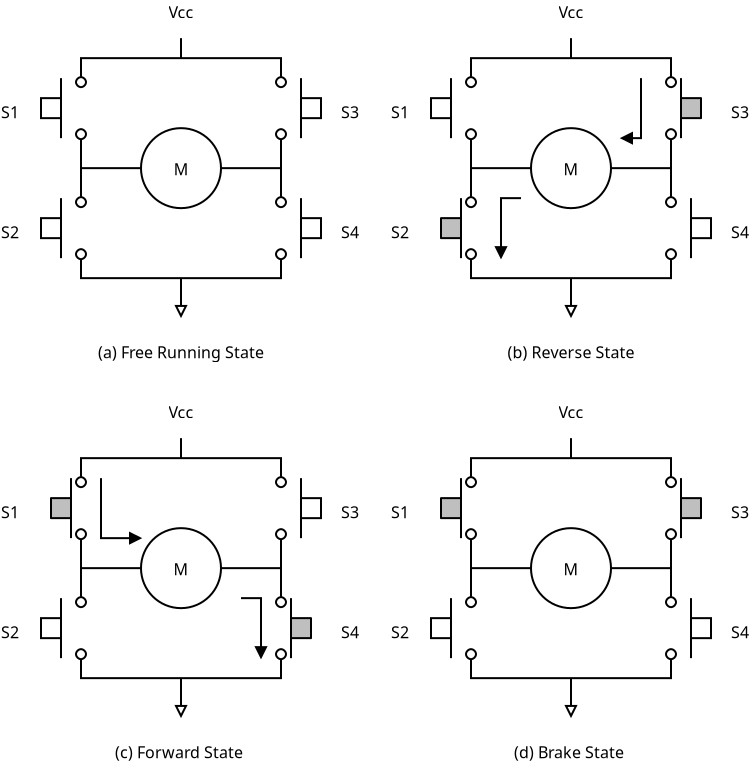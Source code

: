 <?xml version="1.0" encoding="UTF-8"?>
<dia:diagram xmlns:dia="http://www.lysator.liu.se/~alla/dia/">
  <dia:layer name="Background" visible="true">
    <dia:group>
      <dia:object type="Standard - ZigZagLine" version="1" id="O0">
        <dia:attribute name="obj_pos">
          <dia:point val="20,24.5"/>
        </dia:attribute>
        <dia:attribute name="obj_bb">
          <dia:rectangle val="19.5,22.95;30.5,24.55"/>
        </dia:attribute>
        <dia:attribute name="orth_points">
          <dia:point val="20,24.5"/>
          <dia:point val="20,23"/>
          <dia:point val="30,23"/>
          <dia:point val="30,24.5"/>
        </dia:attribute>
        <dia:attribute name="orth_orient">
          <dia:enum val="1"/>
          <dia:enum val="0"/>
          <dia:enum val="1"/>
        </dia:attribute>
        <dia:attribute name="autorouting">
          <dia:boolean val="false"/>
        </dia:attribute>
        <dia:attribute name="start_arrow">
          <dia:enum val="9"/>
        </dia:attribute>
        <dia:attribute name="start_arrow_length">
          <dia:real val="0.5"/>
        </dia:attribute>
        <dia:attribute name="start_arrow_width">
          <dia:real val="0.5"/>
        </dia:attribute>
        <dia:attribute name="end_arrow">
          <dia:enum val="9"/>
        </dia:attribute>
        <dia:attribute name="end_arrow_length">
          <dia:real val="0.5"/>
        </dia:attribute>
        <dia:attribute name="end_arrow_width">
          <dia:real val="0.5"/>
        </dia:attribute>
      </dia:object>
      <dia:object type="Standard - ZigZagLine" version="1" id="O1">
        <dia:attribute name="obj_pos">
          <dia:point val="20,32.5"/>
        </dia:attribute>
        <dia:attribute name="obj_bb">
          <dia:rectangle val="19.5,32.45;30.5,34.05"/>
        </dia:attribute>
        <dia:attribute name="orth_points">
          <dia:point val="20,32.5"/>
          <dia:point val="20,34"/>
          <dia:point val="30,34"/>
          <dia:point val="30,32.5"/>
        </dia:attribute>
        <dia:attribute name="orth_orient">
          <dia:enum val="1"/>
          <dia:enum val="0"/>
          <dia:enum val="1"/>
        </dia:attribute>
        <dia:attribute name="autorouting">
          <dia:boolean val="false"/>
        </dia:attribute>
        <dia:attribute name="start_arrow">
          <dia:enum val="9"/>
        </dia:attribute>
        <dia:attribute name="start_arrow_length">
          <dia:real val="0.5"/>
        </dia:attribute>
        <dia:attribute name="start_arrow_width">
          <dia:real val="0.5"/>
        </dia:attribute>
        <dia:attribute name="end_arrow">
          <dia:enum val="9"/>
        </dia:attribute>
        <dia:attribute name="end_arrow_length">
          <dia:real val="0.5"/>
        </dia:attribute>
        <dia:attribute name="end_arrow_width">
          <dia:real val="0.5"/>
        </dia:attribute>
      </dia:object>
      <dia:object type="Flowchart - Ellipse" version="0" id="O2">
        <dia:attribute name="obj_pos">
          <dia:point val="23,26.5"/>
        </dia:attribute>
        <dia:attribute name="obj_bb">
          <dia:rectangle val="22.95,26.45;27.05,30.55"/>
        </dia:attribute>
        <dia:attribute name="elem_corner">
          <dia:point val="23,26.5"/>
        </dia:attribute>
        <dia:attribute name="elem_width">
          <dia:real val="4"/>
        </dia:attribute>
        <dia:attribute name="elem_height">
          <dia:real val="4"/>
        </dia:attribute>
        <dia:attribute name="show_background">
          <dia:boolean val="true"/>
        </dia:attribute>
        <dia:attribute name="padding">
          <dia:real val="0.354"/>
        </dia:attribute>
        <dia:attribute name="text">
          <dia:composite type="text">
            <dia:attribute name="string">
              <dia:string>#M#</dia:string>
            </dia:attribute>
            <dia:attribute name="font">
              <dia:font family="sans" style="0" name="Helvetica"/>
            </dia:attribute>
            <dia:attribute name="height">
              <dia:real val="1"/>
            </dia:attribute>
            <dia:attribute name="pos">
              <dia:point val="25,28.7"/>
            </dia:attribute>
            <dia:attribute name="color">
              <dia:color val="#000000"/>
            </dia:attribute>
            <dia:attribute name="alignment">
              <dia:enum val="1"/>
            </dia:attribute>
          </dia:composite>
        </dia:attribute>
      </dia:object>
      <dia:object type="Standard - Line" version="0" id="O3">
        <dia:attribute name="obj_pos">
          <dia:point val="30,26.5"/>
        </dia:attribute>
        <dia:attribute name="obj_bb">
          <dia:rectangle val="29.5,26.45;30.5,30.55"/>
        </dia:attribute>
        <dia:attribute name="conn_endpoints">
          <dia:point val="30,26.5"/>
          <dia:point val="30,30.5"/>
        </dia:attribute>
        <dia:attribute name="numcp">
          <dia:int val="1"/>
        </dia:attribute>
        <dia:attribute name="start_arrow">
          <dia:enum val="9"/>
        </dia:attribute>
        <dia:attribute name="start_arrow_length">
          <dia:real val="0.5"/>
        </dia:attribute>
        <dia:attribute name="start_arrow_width">
          <dia:real val="0.5"/>
        </dia:attribute>
        <dia:attribute name="end_arrow">
          <dia:enum val="9"/>
        </dia:attribute>
        <dia:attribute name="end_arrow_length">
          <dia:real val="0.5"/>
        </dia:attribute>
        <dia:attribute name="end_arrow_width">
          <dia:real val="0.5"/>
        </dia:attribute>
      </dia:object>
      <dia:object type="Standard - Line" version="0" id="O4">
        <dia:attribute name="obj_pos">
          <dia:point val="20,26.5"/>
        </dia:attribute>
        <dia:attribute name="obj_bb">
          <dia:rectangle val="19.5,26.45;20.5,30.55"/>
        </dia:attribute>
        <dia:attribute name="conn_endpoints">
          <dia:point val="20,26.5"/>
          <dia:point val="20,30.5"/>
        </dia:attribute>
        <dia:attribute name="numcp">
          <dia:int val="1"/>
        </dia:attribute>
        <dia:attribute name="start_arrow">
          <dia:enum val="9"/>
        </dia:attribute>
        <dia:attribute name="start_arrow_length">
          <dia:real val="0.5"/>
        </dia:attribute>
        <dia:attribute name="start_arrow_width">
          <dia:real val="0.5"/>
        </dia:attribute>
        <dia:attribute name="end_arrow">
          <dia:enum val="9"/>
        </dia:attribute>
        <dia:attribute name="end_arrow_length">
          <dia:real val="0.5"/>
        </dia:attribute>
        <dia:attribute name="end_arrow_width">
          <dia:real val="0.5"/>
        </dia:attribute>
      </dia:object>
      <dia:object type="Standard - Line" version="0" id="O5">
        <dia:attribute name="obj_pos">
          <dia:point val="20,28.5"/>
        </dia:attribute>
        <dia:attribute name="obj_bb">
          <dia:rectangle val="19.95,28.45;23.05,28.55"/>
        </dia:attribute>
        <dia:attribute name="conn_endpoints">
          <dia:point val="20,28.5"/>
          <dia:point val="23,28.5"/>
        </dia:attribute>
        <dia:attribute name="numcp">
          <dia:int val="1"/>
        </dia:attribute>
        <dia:connections>
          <dia:connection handle="1" to="O2" connection="8"/>
        </dia:connections>
      </dia:object>
      <dia:object type="Standard - Line" version="0" id="O6">
        <dia:attribute name="obj_pos">
          <dia:point val="27,28.5"/>
        </dia:attribute>
        <dia:attribute name="obj_bb">
          <dia:rectangle val="26.95,28.45;30.05,28.55"/>
        </dia:attribute>
        <dia:attribute name="conn_endpoints">
          <dia:point val="27,28.5"/>
          <dia:point val="30,28.5"/>
        </dia:attribute>
        <dia:attribute name="numcp">
          <dia:int val="1"/>
        </dia:attribute>
        <dia:connections>
          <dia:connection handle="0" to="O2" connection="0"/>
        </dia:connections>
      </dia:object>
      <dia:group>
        <dia:object type="Standard - Line" version="0" id="O7">
          <dia:attribute name="obj_pos">
            <dia:point val="31,24"/>
          </dia:attribute>
          <dia:attribute name="obj_bb">
            <dia:rectangle val="30.95,23.95;31.05,27.05"/>
          </dia:attribute>
          <dia:attribute name="conn_endpoints">
            <dia:point val="31,24"/>
            <dia:point val="31,27"/>
          </dia:attribute>
          <dia:attribute name="numcp">
            <dia:int val="1"/>
          </dia:attribute>
        </dia:object>
        <dia:object type="Standard - Box" version="0" id="O8">
          <dia:attribute name="obj_pos">
            <dia:point val="31,25"/>
          </dia:attribute>
          <dia:attribute name="obj_bb">
            <dia:rectangle val="30.95,24.95;32.05,26.05"/>
          </dia:attribute>
          <dia:attribute name="elem_corner">
            <dia:point val="31,25"/>
          </dia:attribute>
          <dia:attribute name="elem_width">
            <dia:real val="1"/>
          </dia:attribute>
          <dia:attribute name="elem_height">
            <dia:real val="1"/>
          </dia:attribute>
          <dia:attribute name="show_background">
            <dia:boolean val="true"/>
          </dia:attribute>
        </dia:object>
      </dia:group>
      <dia:group>
        <dia:object type="Standard - Line" version="0" id="O9">
          <dia:attribute name="obj_pos">
            <dia:point val="31,30"/>
          </dia:attribute>
          <dia:attribute name="obj_bb">
            <dia:rectangle val="30.95,29.95;31.05,33.05"/>
          </dia:attribute>
          <dia:attribute name="conn_endpoints">
            <dia:point val="31,30"/>
            <dia:point val="31,33"/>
          </dia:attribute>
          <dia:attribute name="numcp">
            <dia:int val="1"/>
          </dia:attribute>
        </dia:object>
        <dia:object type="Standard - Box" version="0" id="O10">
          <dia:attribute name="obj_pos">
            <dia:point val="31,31"/>
          </dia:attribute>
          <dia:attribute name="obj_bb">
            <dia:rectangle val="30.95,30.95;32.05,32.05"/>
          </dia:attribute>
          <dia:attribute name="elem_corner">
            <dia:point val="31,31"/>
          </dia:attribute>
          <dia:attribute name="elem_width">
            <dia:real val="1"/>
          </dia:attribute>
          <dia:attribute name="elem_height">
            <dia:real val="1"/>
          </dia:attribute>
          <dia:attribute name="show_background">
            <dia:boolean val="true"/>
          </dia:attribute>
        </dia:object>
      </dia:group>
      <dia:group>
        <dia:object type="Standard - Line" version="0" id="O11">
          <dia:attribute name="obj_pos">
            <dia:point val="19,24"/>
          </dia:attribute>
          <dia:attribute name="obj_bb">
            <dia:rectangle val="18.95,23.95;19.05,27.05"/>
          </dia:attribute>
          <dia:attribute name="conn_endpoints">
            <dia:point val="19,24"/>
            <dia:point val="19,27"/>
          </dia:attribute>
          <dia:attribute name="numcp">
            <dia:int val="1"/>
          </dia:attribute>
        </dia:object>
        <dia:object type="Standard - Box" version="0" id="O12">
          <dia:attribute name="obj_pos">
            <dia:point val="18,25"/>
          </dia:attribute>
          <dia:attribute name="obj_bb">
            <dia:rectangle val="17.95,24.95;19.05,26.05"/>
          </dia:attribute>
          <dia:attribute name="elem_corner">
            <dia:point val="18,25"/>
          </dia:attribute>
          <dia:attribute name="elem_width">
            <dia:real val="1"/>
          </dia:attribute>
          <dia:attribute name="elem_height">
            <dia:real val="1"/>
          </dia:attribute>
          <dia:attribute name="show_background">
            <dia:boolean val="true"/>
          </dia:attribute>
        </dia:object>
      </dia:group>
      <dia:group>
        <dia:object type="Standard - Line" version="0" id="O13">
          <dia:attribute name="obj_pos">
            <dia:point val="19,30"/>
          </dia:attribute>
          <dia:attribute name="obj_bb">
            <dia:rectangle val="18.95,29.95;19.05,33.05"/>
          </dia:attribute>
          <dia:attribute name="conn_endpoints">
            <dia:point val="19,30"/>
            <dia:point val="19,33"/>
          </dia:attribute>
          <dia:attribute name="numcp">
            <dia:int val="1"/>
          </dia:attribute>
        </dia:object>
        <dia:object type="Standard - Box" version="0" id="O14">
          <dia:attribute name="obj_pos">
            <dia:point val="18,31"/>
          </dia:attribute>
          <dia:attribute name="obj_bb">
            <dia:rectangle val="17.95,30.95;19.05,32.05"/>
          </dia:attribute>
          <dia:attribute name="elem_corner">
            <dia:point val="18,31"/>
          </dia:attribute>
          <dia:attribute name="elem_width">
            <dia:real val="1"/>
          </dia:attribute>
          <dia:attribute name="elem_height">
            <dia:real val="1"/>
          </dia:attribute>
          <dia:attribute name="show_background">
            <dia:boolean val="true"/>
          </dia:attribute>
        </dia:object>
      </dia:group>
      <dia:object type="Standard - Line" version="0" id="O15">
        <dia:attribute name="obj_pos">
          <dia:point val="25,34"/>
        </dia:attribute>
        <dia:attribute name="obj_bb">
          <dia:rectangle val="24.5,33.95;25.5,36.05"/>
        </dia:attribute>
        <dia:attribute name="conn_endpoints">
          <dia:point val="25,34"/>
          <dia:point val="25,36"/>
        </dia:attribute>
        <dia:attribute name="numcp">
          <dia:int val="1"/>
        </dia:attribute>
        <dia:attribute name="end_arrow">
          <dia:enum val="12"/>
        </dia:attribute>
        <dia:attribute name="end_arrow_length">
          <dia:real val="0.5"/>
        </dia:attribute>
        <dia:attribute name="end_arrow_width">
          <dia:real val="0.5"/>
        </dia:attribute>
      </dia:object>
      <dia:object type="Standard - Line" version="0" id="O16">
        <dia:attribute name="obj_pos">
          <dia:point val="25,22"/>
        </dia:attribute>
        <dia:attribute name="obj_bb">
          <dia:rectangle val="24.95,21.95;25.05,23.05"/>
        </dia:attribute>
        <dia:attribute name="conn_endpoints">
          <dia:point val="25,22"/>
          <dia:point val="25,23"/>
        </dia:attribute>
        <dia:attribute name="numcp">
          <dia:int val="1"/>
        </dia:attribute>
      </dia:object>
      <dia:object type="Standard - Text" version="1" id="O17">
        <dia:attribute name="obj_pos">
          <dia:point val="25,21"/>
        </dia:attribute>
        <dia:attribute name="obj_bb">
          <dia:rectangle val="24.35,20.3;25.65,21.5"/>
        </dia:attribute>
        <dia:attribute name="text">
          <dia:composite type="text">
            <dia:attribute name="string">
              <dia:string>#Vcc#</dia:string>
            </dia:attribute>
            <dia:attribute name="font">
              <dia:font family="sans" style="0" name="Helvetica"/>
            </dia:attribute>
            <dia:attribute name="height">
              <dia:real val="1"/>
            </dia:attribute>
            <dia:attribute name="pos">
              <dia:point val="25,21"/>
            </dia:attribute>
            <dia:attribute name="color">
              <dia:color val="#000000"/>
            </dia:attribute>
            <dia:attribute name="alignment">
              <dia:enum val="1"/>
            </dia:attribute>
          </dia:composite>
        </dia:attribute>
        <dia:attribute name="valign">
          <dia:enum val="3"/>
        </dia:attribute>
      </dia:object>
      <dia:object type="Standard - Text" version="1" id="O18">
        <dia:attribute name="obj_pos">
          <dia:point val="16,26"/>
        </dia:attribute>
        <dia:attribute name="obj_bb">
          <dia:rectangle val="16,25.3;17,26.5"/>
        </dia:attribute>
        <dia:attribute name="text">
          <dia:composite type="text">
            <dia:attribute name="string">
              <dia:string>#S1#</dia:string>
            </dia:attribute>
            <dia:attribute name="font">
              <dia:font family="sans" style="0" name="Helvetica"/>
            </dia:attribute>
            <dia:attribute name="height">
              <dia:real val="1"/>
            </dia:attribute>
            <dia:attribute name="pos">
              <dia:point val="16,26"/>
            </dia:attribute>
            <dia:attribute name="color">
              <dia:color val="#000000"/>
            </dia:attribute>
            <dia:attribute name="alignment">
              <dia:enum val="0"/>
            </dia:attribute>
          </dia:composite>
        </dia:attribute>
        <dia:attribute name="valign">
          <dia:enum val="3"/>
        </dia:attribute>
      </dia:object>
      <dia:object type="Standard - Text" version="1" id="O19">
        <dia:attribute name="obj_pos">
          <dia:point val="16,32"/>
        </dia:attribute>
        <dia:attribute name="obj_bb">
          <dia:rectangle val="16,31.3;17,32.5"/>
        </dia:attribute>
        <dia:attribute name="text">
          <dia:composite type="text">
            <dia:attribute name="string">
              <dia:string>#S2#</dia:string>
            </dia:attribute>
            <dia:attribute name="font">
              <dia:font family="sans" style="0" name="Helvetica"/>
            </dia:attribute>
            <dia:attribute name="height">
              <dia:real val="1"/>
            </dia:attribute>
            <dia:attribute name="pos">
              <dia:point val="16,32"/>
            </dia:attribute>
            <dia:attribute name="color">
              <dia:color val="#000000"/>
            </dia:attribute>
            <dia:attribute name="alignment">
              <dia:enum val="0"/>
            </dia:attribute>
          </dia:composite>
        </dia:attribute>
        <dia:attribute name="valign">
          <dia:enum val="3"/>
        </dia:attribute>
      </dia:object>
      <dia:object type="Standard - Text" version="1" id="O20">
        <dia:attribute name="obj_pos">
          <dia:point val="33,26"/>
        </dia:attribute>
        <dia:attribute name="obj_bb">
          <dia:rectangle val="33,25.3;34,26.5"/>
        </dia:attribute>
        <dia:attribute name="text">
          <dia:composite type="text">
            <dia:attribute name="string">
              <dia:string>#S3#</dia:string>
            </dia:attribute>
            <dia:attribute name="font">
              <dia:font family="sans" style="0" name="Helvetica"/>
            </dia:attribute>
            <dia:attribute name="height">
              <dia:real val="1"/>
            </dia:attribute>
            <dia:attribute name="pos">
              <dia:point val="33,26"/>
            </dia:attribute>
            <dia:attribute name="color">
              <dia:color val="#000000"/>
            </dia:attribute>
            <dia:attribute name="alignment">
              <dia:enum val="0"/>
            </dia:attribute>
          </dia:composite>
        </dia:attribute>
        <dia:attribute name="valign">
          <dia:enum val="3"/>
        </dia:attribute>
      </dia:object>
      <dia:object type="Standard - Text" version="1" id="O21">
        <dia:attribute name="obj_pos">
          <dia:point val="33,32"/>
        </dia:attribute>
        <dia:attribute name="obj_bb">
          <dia:rectangle val="33,31.3;34,32.5"/>
        </dia:attribute>
        <dia:attribute name="text">
          <dia:composite type="text">
            <dia:attribute name="string">
              <dia:string>#S4#</dia:string>
            </dia:attribute>
            <dia:attribute name="font">
              <dia:font family="sans" style="0" name="Helvetica"/>
            </dia:attribute>
            <dia:attribute name="height">
              <dia:real val="1"/>
            </dia:attribute>
            <dia:attribute name="pos">
              <dia:point val="33,32"/>
            </dia:attribute>
            <dia:attribute name="color">
              <dia:color val="#000000"/>
            </dia:attribute>
            <dia:attribute name="alignment">
              <dia:enum val="0"/>
            </dia:attribute>
          </dia:composite>
        </dia:attribute>
        <dia:attribute name="valign">
          <dia:enum val="3"/>
        </dia:attribute>
      </dia:object>
    </dia:group>
    <dia:object type="Standard - ZigZagLine" version="1" id="O22">
      <dia:attribute name="obj_pos">
        <dia:point val="20,44.5"/>
      </dia:attribute>
      <dia:attribute name="obj_bb">
        <dia:rectangle val="19.5,42.95;30.5,44.55"/>
      </dia:attribute>
      <dia:attribute name="orth_points">
        <dia:point val="20,44.5"/>
        <dia:point val="20,43"/>
        <dia:point val="30,43"/>
        <dia:point val="30,44.5"/>
      </dia:attribute>
      <dia:attribute name="orth_orient">
        <dia:enum val="1"/>
        <dia:enum val="0"/>
        <dia:enum val="1"/>
      </dia:attribute>
      <dia:attribute name="autorouting">
        <dia:boolean val="false"/>
      </dia:attribute>
      <dia:attribute name="start_arrow">
        <dia:enum val="9"/>
      </dia:attribute>
      <dia:attribute name="start_arrow_length">
        <dia:real val="0.5"/>
      </dia:attribute>
      <dia:attribute name="start_arrow_width">
        <dia:real val="0.5"/>
      </dia:attribute>
      <dia:attribute name="end_arrow">
        <dia:enum val="9"/>
      </dia:attribute>
      <dia:attribute name="end_arrow_length">
        <dia:real val="0.5"/>
      </dia:attribute>
      <dia:attribute name="end_arrow_width">
        <dia:real val="0.5"/>
      </dia:attribute>
    </dia:object>
    <dia:object type="Standard - ZigZagLine" version="1" id="O23">
      <dia:attribute name="obj_pos">
        <dia:point val="20,52.5"/>
      </dia:attribute>
      <dia:attribute name="obj_bb">
        <dia:rectangle val="19.5,52.45;30.5,54.05"/>
      </dia:attribute>
      <dia:attribute name="orth_points">
        <dia:point val="20,52.5"/>
        <dia:point val="20,54"/>
        <dia:point val="30,54"/>
        <dia:point val="30,52.5"/>
      </dia:attribute>
      <dia:attribute name="orth_orient">
        <dia:enum val="1"/>
        <dia:enum val="0"/>
        <dia:enum val="1"/>
      </dia:attribute>
      <dia:attribute name="autorouting">
        <dia:boolean val="false"/>
      </dia:attribute>
      <dia:attribute name="start_arrow">
        <dia:enum val="9"/>
      </dia:attribute>
      <dia:attribute name="start_arrow_length">
        <dia:real val="0.5"/>
      </dia:attribute>
      <dia:attribute name="start_arrow_width">
        <dia:real val="0.5"/>
      </dia:attribute>
      <dia:attribute name="end_arrow">
        <dia:enum val="9"/>
      </dia:attribute>
      <dia:attribute name="end_arrow_length">
        <dia:real val="0.5"/>
      </dia:attribute>
      <dia:attribute name="end_arrow_width">
        <dia:real val="0.5"/>
      </dia:attribute>
    </dia:object>
    <dia:object type="Flowchart - Ellipse" version="0" id="O24">
      <dia:attribute name="obj_pos">
        <dia:point val="23,46.5"/>
      </dia:attribute>
      <dia:attribute name="obj_bb">
        <dia:rectangle val="22.95,46.45;27.05,50.55"/>
      </dia:attribute>
      <dia:attribute name="elem_corner">
        <dia:point val="23,46.5"/>
      </dia:attribute>
      <dia:attribute name="elem_width">
        <dia:real val="4"/>
      </dia:attribute>
      <dia:attribute name="elem_height">
        <dia:real val="4"/>
      </dia:attribute>
      <dia:attribute name="show_background">
        <dia:boolean val="true"/>
      </dia:attribute>
      <dia:attribute name="padding">
        <dia:real val="0.354"/>
      </dia:attribute>
      <dia:attribute name="text">
        <dia:composite type="text">
          <dia:attribute name="string">
            <dia:string>#M#</dia:string>
          </dia:attribute>
          <dia:attribute name="font">
            <dia:font family="sans" style="0" name="Helvetica"/>
          </dia:attribute>
          <dia:attribute name="height">
            <dia:real val="1"/>
          </dia:attribute>
          <dia:attribute name="pos">
            <dia:point val="25,48.7"/>
          </dia:attribute>
          <dia:attribute name="color">
            <dia:color val="#000000"/>
          </dia:attribute>
          <dia:attribute name="alignment">
            <dia:enum val="1"/>
          </dia:attribute>
        </dia:composite>
      </dia:attribute>
    </dia:object>
    <dia:object type="Standard - Line" version="0" id="O25">
      <dia:attribute name="obj_pos">
        <dia:point val="30,46.5"/>
      </dia:attribute>
      <dia:attribute name="obj_bb">
        <dia:rectangle val="29.5,46.45;30.5,50.55"/>
      </dia:attribute>
      <dia:attribute name="conn_endpoints">
        <dia:point val="30,46.5"/>
        <dia:point val="30,50.5"/>
      </dia:attribute>
      <dia:attribute name="numcp">
        <dia:int val="1"/>
      </dia:attribute>
      <dia:attribute name="start_arrow">
        <dia:enum val="9"/>
      </dia:attribute>
      <dia:attribute name="start_arrow_length">
        <dia:real val="0.5"/>
      </dia:attribute>
      <dia:attribute name="start_arrow_width">
        <dia:real val="0.5"/>
      </dia:attribute>
      <dia:attribute name="end_arrow">
        <dia:enum val="9"/>
      </dia:attribute>
      <dia:attribute name="end_arrow_length">
        <dia:real val="0.5"/>
      </dia:attribute>
      <dia:attribute name="end_arrow_width">
        <dia:real val="0.5"/>
      </dia:attribute>
    </dia:object>
    <dia:object type="Standard - Line" version="0" id="O26">
      <dia:attribute name="obj_pos">
        <dia:point val="20,46.5"/>
      </dia:attribute>
      <dia:attribute name="obj_bb">
        <dia:rectangle val="19.5,46.45;20.5,50.55"/>
      </dia:attribute>
      <dia:attribute name="conn_endpoints">
        <dia:point val="20,46.5"/>
        <dia:point val="20,50.5"/>
      </dia:attribute>
      <dia:attribute name="numcp">
        <dia:int val="1"/>
      </dia:attribute>
      <dia:attribute name="start_arrow">
        <dia:enum val="9"/>
      </dia:attribute>
      <dia:attribute name="start_arrow_length">
        <dia:real val="0.5"/>
      </dia:attribute>
      <dia:attribute name="start_arrow_width">
        <dia:real val="0.5"/>
      </dia:attribute>
      <dia:attribute name="end_arrow">
        <dia:enum val="9"/>
      </dia:attribute>
      <dia:attribute name="end_arrow_length">
        <dia:real val="0.5"/>
      </dia:attribute>
      <dia:attribute name="end_arrow_width">
        <dia:real val="0.5"/>
      </dia:attribute>
    </dia:object>
    <dia:object type="Standard - Line" version="0" id="O27">
      <dia:attribute name="obj_pos">
        <dia:point val="20,48.5"/>
      </dia:attribute>
      <dia:attribute name="obj_bb">
        <dia:rectangle val="19.95,48.45;23.05,48.55"/>
      </dia:attribute>
      <dia:attribute name="conn_endpoints">
        <dia:point val="20,48.5"/>
        <dia:point val="23,48.5"/>
      </dia:attribute>
      <dia:attribute name="numcp">
        <dia:int val="1"/>
      </dia:attribute>
      <dia:connections>
        <dia:connection handle="0" to="O26" connection="0"/>
        <dia:connection handle="1" to="O24" connection="8"/>
      </dia:connections>
    </dia:object>
    <dia:object type="Standard - Line" version="0" id="O28">
      <dia:attribute name="obj_pos">
        <dia:point val="27,48.5"/>
      </dia:attribute>
      <dia:attribute name="obj_bb">
        <dia:rectangle val="26.95,48.45;30.05,48.55"/>
      </dia:attribute>
      <dia:attribute name="conn_endpoints">
        <dia:point val="27,48.5"/>
        <dia:point val="30,48.5"/>
      </dia:attribute>
      <dia:attribute name="numcp">
        <dia:int val="1"/>
      </dia:attribute>
      <dia:connections>
        <dia:connection handle="0" to="O24" connection="0"/>
        <dia:connection handle="1" to="O25" connection="0"/>
      </dia:connections>
    </dia:object>
    <dia:group>
      <dia:object type="Standard - Line" version="0" id="O29">
        <dia:attribute name="obj_pos">
          <dia:point val="31,44"/>
        </dia:attribute>
        <dia:attribute name="obj_bb">
          <dia:rectangle val="30.95,43.95;31.05,47.05"/>
        </dia:attribute>
        <dia:attribute name="conn_endpoints">
          <dia:point val="31,44"/>
          <dia:point val="31,47"/>
        </dia:attribute>
        <dia:attribute name="numcp">
          <dia:int val="1"/>
        </dia:attribute>
      </dia:object>
      <dia:object type="Standard - Box" version="0" id="O30">
        <dia:attribute name="obj_pos">
          <dia:point val="31,45"/>
        </dia:attribute>
        <dia:attribute name="obj_bb">
          <dia:rectangle val="30.95,44.95;32.05,46.05"/>
        </dia:attribute>
        <dia:attribute name="elem_corner">
          <dia:point val="31,45"/>
        </dia:attribute>
        <dia:attribute name="elem_width">
          <dia:real val="1"/>
        </dia:attribute>
        <dia:attribute name="elem_height">
          <dia:real val="1"/>
        </dia:attribute>
        <dia:attribute name="show_background">
          <dia:boolean val="true"/>
        </dia:attribute>
      </dia:object>
    </dia:group>
    <dia:object type="Standard - Line" version="0" id="O31">
      <dia:attribute name="obj_pos">
        <dia:point val="30.5,50"/>
      </dia:attribute>
      <dia:attribute name="obj_bb">
        <dia:rectangle val="30.45,49.95;30.55,53.05"/>
      </dia:attribute>
      <dia:attribute name="conn_endpoints">
        <dia:point val="30.5,50"/>
        <dia:point val="30.5,53"/>
      </dia:attribute>
      <dia:attribute name="numcp">
        <dia:int val="1"/>
      </dia:attribute>
    </dia:object>
    <dia:object type="Standard - Box" version="0" id="O32">
      <dia:attribute name="obj_pos">
        <dia:point val="30.5,51"/>
      </dia:attribute>
      <dia:attribute name="obj_bb">
        <dia:rectangle val="30.45,50.95;31.55,52.05"/>
      </dia:attribute>
      <dia:attribute name="elem_corner">
        <dia:point val="30.5,51"/>
      </dia:attribute>
      <dia:attribute name="elem_width">
        <dia:real val="1"/>
      </dia:attribute>
      <dia:attribute name="elem_height">
        <dia:real val="1"/>
      </dia:attribute>
      <dia:attribute name="inner_color">
        <dia:color val="#bfbfbf"/>
      </dia:attribute>
      <dia:attribute name="show_background">
        <dia:boolean val="true"/>
      </dia:attribute>
      <dia:attribute name="corner_radius">
        <dia:real val="1.175e-39"/>
      </dia:attribute>
    </dia:object>
    <dia:object type="Standard - Line" version="0" id="O33">
      <dia:attribute name="obj_pos">
        <dia:point val="19.5,44"/>
      </dia:attribute>
      <dia:attribute name="obj_bb">
        <dia:rectangle val="19.45,43.95;19.55,47.05"/>
      </dia:attribute>
      <dia:attribute name="conn_endpoints">
        <dia:point val="19.5,44"/>
        <dia:point val="19.5,47"/>
      </dia:attribute>
      <dia:attribute name="numcp">
        <dia:int val="1"/>
      </dia:attribute>
    </dia:object>
    <dia:object type="Standard - Box" version="0" id="O34">
      <dia:attribute name="obj_pos">
        <dia:point val="18.5,45"/>
      </dia:attribute>
      <dia:attribute name="obj_bb">
        <dia:rectangle val="18.45,44.95;19.55,46.05"/>
      </dia:attribute>
      <dia:attribute name="elem_corner">
        <dia:point val="18.5,45"/>
      </dia:attribute>
      <dia:attribute name="elem_width">
        <dia:real val="1"/>
      </dia:attribute>
      <dia:attribute name="elem_height">
        <dia:real val="1"/>
      </dia:attribute>
      <dia:attribute name="inner_color">
        <dia:color val="#bfbfbf"/>
      </dia:attribute>
      <dia:attribute name="show_background">
        <dia:boolean val="true"/>
      </dia:attribute>
      <dia:attribute name="corner_radius">
        <dia:real val="1.175e-39"/>
      </dia:attribute>
    </dia:object>
    <dia:group>
      <dia:object type="Standard - Line" version="0" id="O35">
        <dia:attribute name="obj_pos">
          <dia:point val="19,50"/>
        </dia:attribute>
        <dia:attribute name="obj_bb">
          <dia:rectangle val="18.95,49.95;19.05,53.05"/>
        </dia:attribute>
        <dia:attribute name="conn_endpoints">
          <dia:point val="19,50"/>
          <dia:point val="19,53"/>
        </dia:attribute>
        <dia:attribute name="numcp">
          <dia:int val="1"/>
        </dia:attribute>
      </dia:object>
      <dia:object type="Standard - Box" version="0" id="O36">
        <dia:attribute name="obj_pos">
          <dia:point val="18,51"/>
        </dia:attribute>
        <dia:attribute name="obj_bb">
          <dia:rectangle val="17.95,50.95;19.05,52.05"/>
        </dia:attribute>
        <dia:attribute name="elem_corner">
          <dia:point val="18,51"/>
        </dia:attribute>
        <dia:attribute name="elem_width">
          <dia:real val="1"/>
        </dia:attribute>
        <dia:attribute name="elem_height">
          <dia:real val="1"/>
        </dia:attribute>
        <dia:attribute name="show_background">
          <dia:boolean val="true"/>
        </dia:attribute>
      </dia:object>
    </dia:group>
    <dia:object type="Standard - Line" version="0" id="O37">
      <dia:attribute name="obj_pos">
        <dia:point val="25,54"/>
      </dia:attribute>
      <dia:attribute name="obj_bb">
        <dia:rectangle val="24.5,53.95;25.5,56.05"/>
      </dia:attribute>
      <dia:attribute name="conn_endpoints">
        <dia:point val="25,54"/>
        <dia:point val="25,56"/>
      </dia:attribute>
      <dia:attribute name="numcp">
        <dia:int val="1"/>
      </dia:attribute>
      <dia:attribute name="end_arrow">
        <dia:enum val="12"/>
      </dia:attribute>
      <dia:attribute name="end_arrow_length">
        <dia:real val="0.5"/>
      </dia:attribute>
      <dia:attribute name="end_arrow_width">
        <dia:real val="0.5"/>
      </dia:attribute>
    </dia:object>
    <dia:object type="Standard - Line" version="0" id="O38">
      <dia:attribute name="obj_pos">
        <dia:point val="25,42"/>
      </dia:attribute>
      <dia:attribute name="obj_bb">
        <dia:rectangle val="24.95,41.95;25.05,43.05"/>
      </dia:attribute>
      <dia:attribute name="conn_endpoints">
        <dia:point val="25,42"/>
        <dia:point val="25,43"/>
      </dia:attribute>
      <dia:attribute name="numcp">
        <dia:int val="1"/>
      </dia:attribute>
    </dia:object>
    <dia:object type="Standard - Text" version="1" id="O39">
      <dia:attribute name="obj_pos">
        <dia:point val="25,41"/>
      </dia:attribute>
      <dia:attribute name="obj_bb">
        <dia:rectangle val="24.35,40.3;25.65,41.5"/>
      </dia:attribute>
      <dia:attribute name="text">
        <dia:composite type="text">
          <dia:attribute name="string">
            <dia:string>#Vcc#</dia:string>
          </dia:attribute>
          <dia:attribute name="font">
            <dia:font family="sans" style="0" name="Helvetica"/>
          </dia:attribute>
          <dia:attribute name="height">
            <dia:real val="1"/>
          </dia:attribute>
          <dia:attribute name="pos">
            <dia:point val="25,41"/>
          </dia:attribute>
          <dia:attribute name="color">
            <dia:color val="#000000"/>
          </dia:attribute>
          <dia:attribute name="alignment">
            <dia:enum val="1"/>
          </dia:attribute>
        </dia:composite>
      </dia:attribute>
      <dia:attribute name="valign">
        <dia:enum val="3"/>
      </dia:attribute>
    </dia:object>
    <dia:object type="Standard - Text" version="1" id="O40">
      <dia:attribute name="obj_pos">
        <dia:point val="16,46"/>
      </dia:attribute>
      <dia:attribute name="obj_bb">
        <dia:rectangle val="16,45.3;17,46.5"/>
      </dia:attribute>
      <dia:attribute name="text">
        <dia:composite type="text">
          <dia:attribute name="string">
            <dia:string>#S1#</dia:string>
          </dia:attribute>
          <dia:attribute name="font">
            <dia:font family="sans" style="0" name="Helvetica"/>
          </dia:attribute>
          <dia:attribute name="height">
            <dia:real val="1"/>
          </dia:attribute>
          <dia:attribute name="pos">
            <dia:point val="16,46"/>
          </dia:attribute>
          <dia:attribute name="color">
            <dia:color val="#000000"/>
          </dia:attribute>
          <dia:attribute name="alignment">
            <dia:enum val="0"/>
          </dia:attribute>
        </dia:composite>
      </dia:attribute>
      <dia:attribute name="valign">
        <dia:enum val="3"/>
      </dia:attribute>
    </dia:object>
    <dia:object type="Standard - Text" version="1" id="O41">
      <dia:attribute name="obj_pos">
        <dia:point val="16,52"/>
      </dia:attribute>
      <dia:attribute name="obj_bb">
        <dia:rectangle val="16,51.3;17,52.5"/>
      </dia:attribute>
      <dia:attribute name="text">
        <dia:composite type="text">
          <dia:attribute name="string">
            <dia:string>#S2#</dia:string>
          </dia:attribute>
          <dia:attribute name="font">
            <dia:font family="sans" style="0" name="Helvetica"/>
          </dia:attribute>
          <dia:attribute name="height">
            <dia:real val="1"/>
          </dia:attribute>
          <dia:attribute name="pos">
            <dia:point val="16,52"/>
          </dia:attribute>
          <dia:attribute name="color">
            <dia:color val="#000000"/>
          </dia:attribute>
          <dia:attribute name="alignment">
            <dia:enum val="0"/>
          </dia:attribute>
        </dia:composite>
      </dia:attribute>
      <dia:attribute name="valign">
        <dia:enum val="3"/>
      </dia:attribute>
    </dia:object>
    <dia:object type="Standard - Text" version="1" id="O42">
      <dia:attribute name="obj_pos">
        <dia:point val="33,46"/>
      </dia:attribute>
      <dia:attribute name="obj_bb">
        <dia:rectangle val="33,45.3;34,46.5"/>
      </dia:attribute>
      <dia:attribute name="text">
        <dia:composite type="text">
          <dia:attribute name="string">
            <dia:string>#S3#</dia:string>
          </dia:attribute>
          <dia:attribute name="font">
            <dia:font family="sans" style="0" name="Helvetica"/>
          </dia:attribute>
          <dia:attribute name="height">
            <dia:real val="1"/>
          </dia:attribute>
          <dia:attribute name="pos">
            <dia:point val="33,46"/>
          </dia:attribute>
          <dia:attribute name="color">
            <dia:color val="#000000"/>
          </dia:attribute>
          <dia:attribute name="alignment">
            <dia:enum val="0"/>
          </dia:attribute>
        </dia:composite>
      </dia:attribute>
      <dia:attribute name="valign">
        <dia:enum val="3"/>
      </dia:attribute>
    </dia:object>
    <dia:object type="Standard - Text" version="1" id="O43">
      <dia:attribute name="obj_pos">
        <dia:point val="33,52"/>
      </dia:attribute>
      <dia:attribute name="obj_bb">
        <dia:rectangle val="33,51.3;34,52.5"/>
      </dia:attribute>
      <dia:attribute name="text">
        <dia:composite type="text">
          <dia:attribute name="string">
            <dia:string>#S4#</dia:string>
          </dia:attribute>
          <dia:attribute name="font">
            <dia:font family="sans" style="0" name="Helvetica"/>
          </dia:attribute>
          <dia:attribute name="height">
            <dia:real val="1"/>
          </dia:attribute>
          <dia:attribute name="pos">
            <dia:point val="33,52"/>
          </dia:attribute>
          <dia:attribute name="color">
            <dia:color val="#000000"/>
          </dia:attribute>
          <dia:attribute name="alignment">
            <dia:enum val="0"/>
          </dia:attribute>
        </dia:composite>
      </dia:attribute>
      <dia:attribute name="valign">
        <dia:enum val="3"/>
      </dia:attribute>
    </dia:object>
    <dia:object type="Standard - ZigZagLine" version="1" id="O44">
      <dia:attribute name="obj_pos">
        <dia:point val="21,44"/>
      </dia:attribute>
      <dia:attribute name="obj_bb">
        <dia:rectangle val="20.95,43.95;23.071,47.05"/>
      </dia:attribute>
      <dia:attribute name="orth_points">
        <dia:point val="21,44"/>
        <dia:point val="21,47"/>
        <dia:point val="23,47"/>
        <dia:point val="23,47"/>
      </dia:attribute>
      <dia:attribute name="orth_orient">
        <dia:enum val="1"/>
        <dia:enum val="0"/>
        <dia:enum val="1"/>
      </dia:attribute>
      <dia:attribute name="autorouting">
        <dia:boolean val="false"/>
      </dia:attribute>
      <dia:attribute name="end_arrow">
        <dia:enum val="3"/>
      </dia:attribute>
      <dia:attribute name="end_arrow_length">
        <dia:real val="0.5"/>
      </dia:attribute>
      <dia:attribute name="end_arrow_width">
        <dia:real val="0.5"/>
      </dia:attribute>
    </dia:object>
    <dia:object type="Standard - ZigZagLine" version="1" id="O45">
      <dia:attribute name="obj_pos">
        <dia:point val="28,50"/>
      </dia:attribute>
      <dia:attribute name="obj_bb">
        <dia:rectangle val="28,49.95;29.5,53.05"/>
      </dia:attribute>
      <dia:attribute name="orth_points">
        <dia:point val="28,50"/>
        <dia:point val="28,50"/>
        <dia:point val="29,50"/>
        <dia:point val="29,53"/>
      </dia:attribute>
      <dia:attribute name="orth_orient">
        <dia:enum val="1"/>
        <dia:enum val="0"/>
        <dia:enum val="1"/>
      </dia:attribute>
      <dia:attribute name="autorouting">
        <dia:boolean val="false"/>
      </dia:attribute>
      <dia:attribute name="end_arrow">
        <dia:enum val="3"/>
      </dia:attribute>
      <dia:attribute name="end_arrow_length">
        <dia:real val="0.5"/>
      </dia:attribute>
      <dia:attribute name="end_arrow_width">
        <dia:real val="0.5"/>
      </dia:attribute>
    </dia:object>
    <dia:object type="Standard - Text" version="1" id="O46">
      <dia:attribute name="obj_pos">
        <dia:point val="25,38"/>
      </dia:attribute>
      <dia:attribute name="obj_bb">
        <dia:rectangle val="20.85,37.3;29.15,38.5"/>
      </dia:attribute>
      <dia:attribute name="text">
        <dia:composite type="text">
          <dia:attribute name="string">
            <dia:string>#(a) Free Running State#</dia:string>
          </dia:attribute>
          <dia:attribute name="font">
            <dia:font family="sans" style="0" name="Helvetica"/>
          </dia:attribute>
          <dia:attribute name="height">
            <dia:real val="1"/>
          </dia:attribute>
          <dia:attribute name="pos">
            <dia:point val="25,38"/>
          </dia:attribute>
          <dia:attribute name="color">
            <dia:color val="#000000"/>
          </dia:attribute>
          <dia:attribute name="alignment">
            <dia:enum val="1"/>
          </dia:attribute>
        </dia:composite>
      </dia:attribute>
      <dia:attribute name="valign">
        <dia:enum val="3"/>
      </dia:attribute>
    </dia:object>
    <dia:object type="Standard - Text" version="1" id="O47">
      <dia:attribute name="obj_pos">
        <dia:point val="25,58"/>
      </dia:attribute>
      <dia:attribute name="obj_bb">
        <dia:rectangle val="21.6,57.278;28.422,58.545"/>
      </dia:attribute>
      <dia:attribute name="text">
        <dia:composite type="text">
          <dia:attribute name="string">
            <dia:string>#(c) Forward State #</dia:string>
          </dia:attribute>
          <dia:attribute name="font">
            <dia:font family="sans" style="0" name="Helvetica"/>
          </dia:attribute>
          <dia:attribute name="height">
            <dia:real val="1"/>
          </dia:attribute>
          <dia:attribute name="pos">
            <dia:point val="25,58"/>
          </dia:attribute>
          <dia:attribute name="color">
            <dia:color val="#000000"/>
          </dia:attribute>
          <dia:attribute name="alignment">
            <dia:enum val="1"/>
          </dia:attribute>
        </dia:composite>
      </dia:attribute>
      <dia:attribute name="valign">
        <dia:enum val="3"/>
      </dia:attribute>
    </dia:object>
    <dia:object type="Standard - ZigZagLine" version="1" id="O48">
      <dia:attribute name="obj_pos">
        <dia:point val="39.5,24.5"/>
      </dia:attribute>
      <dia:attribute name="obj_bb">
        <dia:rectangle val="39,22.95;50,24.55"/>
      </dia:attribute>
      <dia:attribute name="orth_points">
        <dia:point val="39.5,24.5"/>
        <dia:point val="39.5,23"/>
        <dia:point val="49.5,23"/>
        <dia:point val="49.5,24.5"/>
      </dia:attribute>
      <dia:attribute name="orth_orient">
        <dia:enum val="1"/>
        <dia:enum val="0"/>
        <dia:enum val="1"/>
      </dia:attribute>
      <dia:attribute name="autorouting">
        <dia:boolean val="false"/>
      </dia:attribute>
      <dia:attribute name="start_arrow">
        <dia:enum val="9"/>
      </dia:attribute>
      <dia:attribute name="start_arrow_length">
        <dia:real val="0.5"/>
      </dia:attribute>
      <dia:attribute name="start_arrow_width">
        <dia:real val="0.5"/>
      </dia:attribute>
      <dia:attribute name="end_arrow">
        <dia:enum val="9"/>
      </dia:attribute>
      <dia:attribute name="end_arrow_length">
        <dia:real val="0.5"/>
      </dia:attribute>
      <dia:attribute name="end_arrow_width">
        <dia:real val="0.5"/>
      </dia:attribute>
    </dia:object>
    <dia:object type="Standard - ZigZagLine" version="1" id="O49">
      <dia:attribute name="obj_pos">
        <dia:point val="39.5,32.5"/>
      </dia:attribute>
      <dia:attribute name="obj_bb">
        <dia:rectangle val="39,32.45;50,34.05"/>
      </dia:attribute>
      <dia:attribute name="orth_points">
        <dia:point val="39.5,32.5"/>
        <dia:point val="39.5,34"/>
        <dia:point val="49.5,34"/>
        <dia:point val="49.5,32.5"/>
      </dia:attribute>
      <dia:attribute name="orth_orient">
        <dia:enum val="1"/>
        <dia:enum val="0"/>
        <dia:enum val="1"/>
      </dia:attribute>
      <dia:attribute name="autorouting">
        <dia:boolean val="false"/>
      </dia:attribute>
      <dia:attribute name="start_arrow">
        <dia:enum val="9"/>
      </dia:attribute>
      <dia:attribute name="start_arrow_length">
        <dia:real val="0.5"/>
      </dia:attribute>
      <dia:attribute name="start_arrow_width">
        <dia:real val="0.5"/>
      </dia:attribute>
      <dia:attribute name="end_arrow">
        <dia:enum val="9"/>
      </dia:attribute>
      <dia:attribute name="end_arrow_length">
        <dia:real val="0.5"/>
      </dia:attribute>
      <dia:attribute name="end_arrow_width">
        <dia:real val="0.5"/>
      </dia:attribute>
    </dia:object>
    <dia:object type="Flowchart - Ellipse" version="0" id="O50">
      <dia:attribute name="obj_pos">
        <dia:point val="42.5,26.5"/>
      </dia:attribute>
      <dia:attribute name="obj_bb">
        <dia:rectangle val="42.45,26.45;46.55,30.55"/>
      </dia:attribute>
      <dia:attribute name="elem_corner">
        <dia:point val="42.5,26.5"/>
      </dia:attribute>
      <dia:attribute name="elem_width">
        <dia:real val="4"/>
      </dia:attribute>
      <dia:attribute name="elem_height">
        <dia:real val="4"/>
      </dia:attribute>
      <dia:attribute name="show_background">
        <dia:boolean val="true"/>
      </dia:attribute>
      <dia:attribute name="padding">
        <dia:real val="0.354"/>
      </dia:attribute>
      <dia:attribute name="text">
        <dia:composite type="text">
          <dia:attribute name="string">
            <dia:string>#M#</dia:string>
          </dia:attribute>
          <dia:attribute name="font">
            <dia:font family="sans" style="0" name="Helvetica"/>
          </dia:attribute>
          <dia:attribute name="height">
            <dia:real val="1"/>
          </dia:attribute>
          <dia:attribute name="pos">
            <dia:point val="44.5,28.7"/>
          </dia:attribute>
          <dia:attribute name="color">
            <dia:color val="#000000"/>
          </dia:attribute>
          <dia:attribute name="alignment">
            <dia:enum val="1"/>
          </dia:attribute>
        </dia:composite>
      </dia:attribute>
    </dia:object>
    <dia:object type="Standard - Line" version="0" id="O51">
      <dia:attribute name="obj_pos">
        <dia:point val="49.5,26.5"/>
      </dia:attribute>
      <dia:attribute name="obj_bb">
        <dia:rectangle val="49,26.45;50,30.55"/>
      </dia:attribute>
      <dia:attribute name="conn_endpoints">
        <dia:point val="49.5,26.5"/>
        <dia:point val="49.5,30.5"/>
      </dia:attribute>
      <dia:attribute name="numcp">
        <dia:int val="1"/>
      </dia:attribute>
      <dia:attribute name="start_arrow">
        <dia:enum val="9"/>
      </dia:attribute>
      <dia:attribute name="start_arrow_length">
        <dia:real val="0.5"/>
      </dia:attribute>
      <dia:attribute name="start_arrow_width">
        <dia:real val="0.5"/>
      </dia:attribute>
      <dia:attribute name="end_arrow">
        <dia:enum val="9"/>
      </dia:attribute>
      <dia:attribute name="end_arrow_length">
        <dia:real val="0.5"/>
      </dia:attribute>
      <dia:attribute name="end_arrow_width">
        <dia:real val="0.5"/>
      </dia:attribute>
    </dia:object>
    <dia:object type="Standard - Line" version="0" id="O52">
      <dia:attribute name="obj_pos">
        <dia:point val="39.5,26.5"/>
      </dia:attribute>
      <dia:attribute name="obj_bb">
        <dia:rectangle val="39,26.45;40,30.55"/>
      </dia:attribute>
      <dia:attribute name="conn_endpoints">
        <dia:point val="39.5,26.5"/>
        <dia:point val="39.5,30.5"/>
      </dia:attribute>
      <dia:attribute name="numcp">
        <dia:int val="1"/>
      </dia:attribute>
      <dia:attribute name="start_arrow">
        <dia:enum val="9"/>
      </dia:attribute>
      <dia:attribute name="start_arrow_length">
        <dia:real val="0.5"/>
      </dia:attribute>
      <dia:attribute name="start_arrow_width">
        <dia:real val="0.5"/>
      </dia:attribute>
      <dia:attribute name="end_arrow">
        <dia:enum val="9"/>
      </dia:attribute>
      <dia:attribute name="end_arrow_length">
        <dia:real val="0.5"/>
      </dia:attribute>
      <dia:attribute name="end_arrow_width">
        <dia:real val="0.5"/>
      </dia:attribute>
    </dia:object>
    <dia:object type="Standard - Line" version="0" id="O53">
      <dia:attribute name="obj_pos">
        <dia:point val="39.5,28.5"/>
      </dia:attribute>
      <dia:attribute name="obj_bb">
        <dia:rectangle val="39.45,28.45;42.55,28.55"/>
      </dia:attribute>
      <dia:attribute name="conn_endpoints">
        <dia:point val="39.5,28.5"/>
        <dia:point val="42.5,28.5"/>
      </dia:attribute>
      <dia:attribute name="numcp">
        <dia:int val="1"/>
      </dia:attribute>
      <dia:connections>
        <dia:connection handle="0" to="O52" connection="0"/>
        <dia:connection handle="1" to="O50" connection="8"/>
      </dia:connections>
    </dia:object>
    <dia:object type="Standard - Line" version="0" id="O54">
      <dia:attribute name="obj_pos">
        <dia:point val="46.5,28.5"/>
      </dia:attribute>
      <dia:attribute name="obj_bb">
        <dia:rectangle val="46.45,28.45;49.55,28.55"/>
      </dia:attribute>
      <dia:attribute name="conn_endpoints">
        <dia:point val="46.5,28.5"/>
        <dia:point val="49.5,28.5"/>
      </dia:attribute>
      <dia:attribute name="numcp">
        <dia:int val="1"/>
      </dia:attribute>
      <dia:connections>
        <dia:connection handle="0" to="O50" connection="0"/>
        <dia:connection handle="1" to="O51" connection="0"/>
      </dia:connections>
    </dia:object>
    <dia:object type="Standard - Line" version="0" id="O55">
      <dia:attribute name="obj_pos">
        <dia:point val="50,24"/>
      </dia:attribute>
      <dia:attribute name="obj_bb">
        <dia:rectangle val="49.95,23.95;50.05,27.05"/>
      </dia:attribute>
      <dia:attribute name="conn_endpoints">
        <dia:point val="50,24"/>
        <dia:point val="50,27"/>
      </dia:attribute>
      <dia:attribute name="numcp">
        <dia:int val="1"/>
      </dia:attribute>
    </dia:object>
    <dia:object type="Standard - Box" version="0" id="O56">
      <dia:attribute name="obj_pos">
        <dia:point val="50,25"/>
      </dia:attribute>
      <dia:attribute name="obj_bb">
        <dia:rectangle val="49.95,24.95;51.05,26.05"/>
      </dia:attribute>
      <dia:attribute name="elem_corner">
        <dia:point val="50,25"/>
      </dia:attribute>
      <dia:attribute name="elem_width">
        <dia:real val="1"/>
      </dia:attribute>
      <dia:attribute name="elem_height">
        <dia:real val="1"/>
      </dia:attribute>
      <dia:attribute name="inner_color">
        <dia:color val="#bfbfbf"/>
      </dia:attribute>
      <dia:attribute name="show_background">
        <dia:boolean val="true"/>
      </dia:attribute>
      <dia:attribute name="corner_radius">
        <dia:real val="1.175e-39"/>
      </dia:attribute>
    </dia:object>
    <dia:group>
      <dia:object type="Standard - Line" version="0" id="O57">
        <dia:attribute name="obj_pos">
          <dia:point val="50.5,30"/>
        </dia:attribute>
        <dia:attribute name="obj_bb">
          <dia:rectangle val="50.45,29.95;50.55,33.05"/>
        </dia:attribute>
        <dia:attribute name="conn_endpoints">
          <dia:point val="50.5,30"/>
          <dia:point val="50.5,33"/>
        </dia:attribute>
        <dia:attribute name="numcp">
          <dia:int val="1"/>
        </dia:attribute>
      </dia:object>
      <dia:object type="Standard - Box" version="0" id="O58">
        <dia:attribute name="obj_pos">
          <dia:point val="50.5,31"/>
        </dia:attribute>
        <dia:attribute name="obj_bb">
          <dia:rectangle val="50.45,30.95;51.55,32.05"/>
        </dia:attribute>
        <dia:attribute name="elem_corner">
          <dia:point val="50.5,31"/>
        </dia:attribute>
        <dia:attribute name="elem_width">
          <dia:real val="1"/>
        </dia:attribute>
        <dia:attribute name="elem_height">
          <dia:real val="1"/>
        </dia:attribute>
        <dia:attribute name="show_background">
          <dia:boolean val="true"/>
        </dia:attribute>
      </dia:object>
    </dia:group>
    <dia:group>
      <dia:object type="Standard - Line" version="0" id="O59">
        <dia:attribute name="obj_pos">
          <dia:point val="38.5,24"/>
        </dia:attribute>
        <dia:attribute name="obj_bb">
          <dia:rectangle val="38.45,23.95;38.55,27.05"/>
        </dia:attribute>
        <dia:attribute name="conn_endpoints">
          <dia:point val="38.5,24"/>
          <dia:point val="38.5,27"/>
        </dia:attribute>
        <dia:attribute name="numcp">
          <dia:int val="1"/>
        </dia:attribute>
      </dia:object>
      <dia:object type="Standard - Box" version="0" id="O60">
        <dia:attribute name="obj_pos">
          <dia:point val="37.5,25"/>
        </dia:attribute>
        <dia:attribute name="obj_bb">
          <dia:rectangle val="37.45,24.95;38.55,26.05"/>
        </dia:attribute>
        <dia:attribute name="elem_corner">
          <dia:point val="37.5,25"/>
        </dia:attribute>
        <dia:attribute name="elem_width">
          <dia:real val="1"/>
        </dia:attribute>
        <dia:attribute name="elem_height">
          <dia:real val="1"/>
        </dia:attribute>
        <dia:attribute name="show_background">
          <dia:boolean val="true"/>
        </dia:attribute>
      </dia:object>
    </dia:group>
    <dia:object type="Standard - Line" version="0" id="O61">
      <dia:attribute name="obj_pos">
        <dia:point val="39,30"/>
      </dia:attribute>
      <dia:attribute name="obj_bb">
        <dia:rectangle val="38.95,29.95;39.05,33.05"/>
      </dia:attribute>
      <dia:attribute name="conn_endpoints">
        <dia:point val="39,30"/>
        <dia:point val="39,33"/>
      </dia:attribute>
      <dia:attribute name="numcp">
        <dia:int val="1"/>
      </dia:attribute>
    </dia:object>
    <dia:object type="Standard - Box" version="0" id="O62">
      <dia:attribute name="obj_pos">
        <dia:point val="38,31"/>
      </dia:attribute>
      <dia:attribute name="obj_bb">
        <dia:rectangle val="37.95,30.95;39.05,32.05"/>
      </dia:attribute>
      <dia:attribute name="elem_corner">
        <dia:point val="38,31"/>
      </dia:attribute>
      <dia:attribute name="elem_width">
        <dia:real val="1"/>
      </dia:attribute>
      <dia:attribute name="elem_height">
        <dia:real val="1"/>
      </dia:attribute>
      <dia:attribute name="inner_color">
        <dia:color val="#bfbfbf"/>
      </dia:attribute>
      <dia:attribute name="show_background">
        <dia:boolean val="true"/>
      </dia:attribute>
      <dia:attribute name="corner_radius">
        <dia:real val="1.175e-39"/>
      </dia:attribute>
    </dia:object>
    <dia:object type="Standard - Line" version="0" id="O63">
      <dia:attribute name="obj_pos">
        <dia:point val="44.5,34"/>
      </dia:attribute>
      <dia:attribute name="obj_bb">
        <dia:rectangle val="44,33.95;45,36.05"/>
      </dia:attribute>
      <dia:attribute name="conn_endpoints">
        <dia:point val="44.5,34"/>
        <dia:point val="44.5,36"/>
      </dia:attribute>
      <dia:attribute name="numcp">
        <dia:int val="1"/>
      </dia:attribute>
      <dia:attribute name="end_arrow">
        <dia:enum val="12"/>
      </dia:attribute>
      <dia:attribute name="end_arrow_length">
        <dia:real val="0.5"/>
      </dia:attribute>
      <dia:attribute name="end_arrow_width">
        <dia:real val="0.5"/>
      </dia:attribute>
    </dia:object>
    <dia:object type="Standard - Line" version="0" id="O64">
      <dia:attribute name="obj_pos">
        <dia:point val="44.5,22"/>
      </dia:attribute>
      <dia:attribute name="obj_bb">
        <dia:rectangle val="44.45,21.95;44.55,23.05"/>
      </dia:attribute>
      <dia:attribute name="conn_endpoints">
        <dia:point val="44.5,22"/>
        <dia:point val="44.5,23"/>
      </dia:attribute>
      <dia:attribute name="numcp">
        <dia:int val="1"/>
      </dia:attribute>
    </dia:object>
    <dia:object type="Standard - Text" version="1" id="O65">
      <dia:attribute name="obj_pos">
        <dia:point val="44.5,21"/>
      </dia:attribute>
      <dia:attribute name="obj_bb">
        <dia:rectangle val="43.85,20.3;45.15,21.5"/>
      </dia:attribute>
      <dia:attribute name="text">
        <dia:composite type="text">
          <dia:attribute name="string">
            <dia:string>#Vcc#</dia:string>
          </dia:attribute>
          <dia:attribute name="font">
            <dia:font family="sans" style="0" name="Helvetica"/>
          </dia:attribute>
          <dia:attribute name="height">
            <dia:real val="1"/>
          </dia:attribute>
          <dia:attribute name="pos">
            <dia:point val="44.5,21"/>
          </dia:attribute>
          <dia:attribute name="color">
            <dia:color val="#000000"/>
          </dia:attribute>
          <dia:attribute name="alignment">
            <dia:enum val="1"/>
          </dia:attribute>
        </dia:composite>
      </dia:attribute>
      <dia:attribute name="valign">
        <dia:enum val="3"/>
      </dia:attribute>
    </dia:object>
    <dia:object type="Standard - Text" version="1" id="O66">
      <dia:attribute name="obj_pos">
        <dia:point val="35.5,26"/>
      </dia:attribute>
      <dia:attribute name="obj_bb">
        <dia:rectangle val="35.5,25.3;36.5,26.5"/>
      </dia:attribute>
      <dia:attribute name="text">
        <dia:composite type="text">
          <dia:attribute name="string">
            <dia:string>#S1#</dia:string>
          </dia:attribute>
          <dia:attribute name="font">
            <dia:font family="sans" style="0" name="Helvetica"/>
          </dia:attribute>
          <dia:attribute name="height">
            <dia:real val="1"/>
          </dia:attribute>
          <dia:attribute name="pos">
            <dia:point val="35.5,26"/>
          </dia:attribute>
          <dia:attribute name="color">
            <dia:color val="#000000"/>
          </dia:attribute>
          <dia:attribute name="alignment">
            <dia:enum val="0"/>
          </dia:attribute>
        </dia:composite>
      </dia:attribute>
      <dia:attribute name="valign">
        <dia:enum val="3"/>
      </dia:attribute>
    </dia:object>
    <dia:object type="Standard - Text" version="1" id="O67">
      <dia:attribute name="obj_pos">
        <dia:point val="35.5,32"/>
      </dia:attribute>
      <dia:attribute name="obj_bb">
        <dia:rectangle val="35.5,31.3;36.5,32.5"/>
      </dia:attribute>
      <dia:attribute name="text">
        <dia:composite type="text">
          <dia:attribute name="string">
            <dia:string>#S2#</dia:string>
          </dia:attribute>
          <dia:attribute name="font">
            <dia:font family="sans" style="0" name="Helvetica"/>
          </dia:attribute>
          <dia:attribute name="height">
            <dia:real val="1"/>
          </dia:attribute>
          <dia:attribute name="pos">
            <dia:point val="35.5,32"/>
          </dia:attribute>
          <dia:attribute name="color">
            <dia:color val="#000000"/>
          </dia:attribute>
          <dia:attribute name="alignment">
            <dia:enum val="0"/>
          </dia:attribute>
        </dia:composite>
      </dia:attribute>
      <dia:attribute name="valign">
        <dia:enum val="3"/>
      </dia:attribute>
    </dia:object>
    <dia:object type="Standard - Text" version="1" id="O68">
      <dia:attribute name="obj_pos">
        <dia:point val="52.5,26"/>
      </dia:attribute>
      <dia:attribute name="obj_bb">
        <dia:rectangle val="52.5,25.3;53.5,26.5"/>
      </dia:attribute>
      <dia:attribute name="text">
        <dia:composite type="text">
          <dia:attribute name="string">
            <dia:string>#S3#</dia:string>
          </dia:attribute>
          <dia:attribute name="font">
            <dia:font family="sans" style="0" name="Helvetica"/>
          </dia:attribute>
          <dia:attribute name="height">
            <dia:real val="1"/>
          </dia:attribute>
          <dia:attribute name="pos">
            <dia:point val="52.5,26"/>
          </dia:attribute>
          <dia:attribute name="color">
            <dia:color val="#000000"/>
          </dia:attribute>
          <dia:attribute name="alignment">
            <dia:enum val="0"/>
          </dia:attribute>
        </dia:composite>
      </dia:attribute>
      <dia:attribute name="valign">
        <dia:enum val="3"/>
      </dia:attribute>
    </dia:object>
    <dia:object type="Standard - Text" version="1" id="O69">
      <dia:attribute name="obj_pos">
        <dia:point val="52.5,32"/>
      </dia:attribute>
      <dia:attribute name="obj_bb">
        <dia:rectangle val="52.5,31.3;53.5,32.5"/>
      </dia:attribute>
      <dia:attribute name="text">
        <dia:composite type="text">
          <dia:attribute name="string">
            <dia:string>#S4#</dia:string>
          </dia:attribute>
          <dia:attribute name="font">
            <dia:font family="sans" style="0" name="Helvetica"/>
          </dia:attribute>
          <dia:attribute name="height">
            <dia:real val="1"/>
          </dia:attribute>
          <dia:attribute name="pos">
            <dia:point val="52.5,32"/>
          </dia:attribute>
          <dia:attribute name="color">
            <dia:color val="#000000"/>
          </dia:attribute>
          <dia:attribute name="alignment">
            <dia:enum val="0"/>
          </dia:attribute>
        </dia:composite>
      </dia:attribute>
      <dia:attribute name="valign">
        <dia:enum val="3"/>
      </dia:attribute>
    </dia:object>
    <dia:object type="Standard - ZigZagLine" version="1" id="O70">
      <dia:attribute name="obj_pos">
        <dia:point val="39.5,44.5"/>
      </dia:attribute>
      <dia:attribute name="obj_bb">
        <dia:rectangle val="39,42.95;50,44.55"/>
      </dia:attribute>
      <dia:attribute name="orth_points">
        <dia:point val="39.5,44.5"/>
        <dia:point val="39.5,43"/>
        <dia:point val="49.5,43"/>
        <dia:point val="49.5,44.5"/>
      </dia:attribute>
      <dia:attribute name="orth_orient">
        <dia:enum val="1"/>
        <dia:enum val="0"/>
        <dia:enum val="1"/>
      </dia:attribute>
      <dia:attribute name="autorouting">
        <dia:boolean val="false"/>
      </dia:attribute>
      <dia:attribute name="start_arrow">
        <dia:enum val="9"/>
      </dia:attribute>
      <dia:attribute name="start_arrow_length">
        <dia:real val="0.5"/>
      </dia:attribute>
      <dia:attribute name="start_arrow_width">
        <dia:real val="0.5"/>
      </dia:attribute>
      <dia:attribute name="end_arrow">
        <dia:enum val="9"/>
      </dia:attribute>
      <dia:attribute name="end_arrow_length">
        <dia:real val="0.5"/>
      </dia:attribute>
      <dia:attribute name="end_arrow_width">
        <dia:real val="0.5"/>
      </dia:attribute>
    </dia:object>
    <dia:object type="Standard - ZigZagLine" version="1" id="O71">
      <dia:attribute name="obj_pos">
        <dia:point val="39.5,52.5"/>
      </dia:attribute>
      <dia:attribute name="obj_bb">
        <dia:rectangle val="39,52.45;50,54.05"/>
      </dia:attribute>
      <dia:attribute name="orth_points">
        <dia:point val="39.5,52.5"/>
        <dia:point val="39.5,54"/>
        <dia:point val="49.5,54"/>
        <dia:point val="49.5,52.5"/>
      </dia:attribute>
      <dia:attribute name="orth_orient">
        <dia:enum val="1"/>
        <dia:enum val="0"/>
        <dia:enum val="1"/>
      </dia:attribute>
      <dia:attribute name="autorouting">
        <dia:boolean val="false"/>
      </dia:attribute>
      <dia:attribute name="start_arrow">
        <dia:enum val="9"/>
      </dia:attribute>
      <dia:attribute name="start_arrow_length">
        <dia:real val="0.5"/>
      </dia:attribute>
      <dia:attribute name="start_arrow_width">
        <dia:real val="0.5"/>
      </dia:attribute>
      <dia:attribute name="end_arrow">
        <dia:enum val="9"/>
      </dia:attribute>
      <dia:attribute name="end_arrow_length">
        <dia:real val="0.5"/>
      </dia:attribute>
      <dia:attribute name="end_arrow_width">
        <dia:real val="0.5"/>
      </dia:attribute>
    </dia:object>
    <dia:object type="Flowchart - Ellipse" version="0" id="O72">
      <dia:attribute name="obj_pos">
        <dia:point val="42.5,46.5"/>
      </dia:attribute>
      <dia:attribute name="obj_bb">
        <dia:rectangle val="42.45,46.45;46.55,50.55"/>
      </dia:attribute>
      <dia:attribute name="elem_corner">
        <dia:point val="42.5,46.5"/>
      </dia:attribute>
      <dia:attribute name="elem_width">
        <dia:real val="4"/>
      </dia:attribute>
      <dia:attribute name="elem_height">
        <dia:real val="4"/>
      </dia:attribute>
      <dia:attribute name="show_background">
        <dia:boolean val="true"/>
      </dia:attribute>
      <dia:attribute name="padding">
        <dia:real val="0.354"/>
      </dia:attribute>
      <dia:attribute name="text">
        <dia:composite type="text">
          <dia:attribute name="string">
            <dia:string>#M#</dia:string>
          </dia:attribute>
          <dia:attribute name="font">
            <dia:font family="sans" style="0" name="Helvetica"/>
          </dia:attribute>
          <dia:attribute name="height">
            <dia:real val="1"/>
          </dia:attribute>
          <dia:attribute name="pos">
            <dia:point val="44.5,48.7"/>
          </dia:attribute>
          <dia:attribute name="color">
            <dia:color val="#000000"/>
          </dia:attribute>
          <dia:attribute name="alignment">
            <dia:enum val="1"/>
          </dia:attribute>
        </dia:composite>
      </dia:attribute>
    </dia:object>
    <dia:object type="Standard - Line" version="0" id="O73">
      <dia:attribute name="obj_pos">
        <dia:point val="49.5,46.5"/>
      </dia:attribute>
      <dia:attribute name="obj_bb">
        <dia:rectangle val="49,46.45;50,50.55"/>
      </dia:attribute>
      <dia:attribute name="conn_endpoints">
        <dia:point val="49.5,46.5"/>
        <dia:point val="49.5,50.5"/>
      </dia:attribute>
      <dia:attribute name="numcp">
        <dia:int val="1"/>
      </dia:attribute>
      <dia:attribute name="start_arrow">
        <dia:enum val="9"/>
      </dia:attribute>
      <dia:attribute name="start_arrow_length">
        <dia:real val="0.5"/>
      </dia:attribute>
      <dia:attribute name="start_arrow_width">
        <dia:real val="0.5"/>
      </dia:attribute>
      <dia:attribute name="end_arrow">
        <dia:enum val="9"/>
      </dia:attribute>
      <dia:attribute name="end_arrow_length">
        <dia:real val="0.5"/>
      </dia:attribute>
      <dia:attribute name="end_arrow_width">
        <dia:real val="0.5"/>
      </dia:attribute>
    </dia:object>
    <dia:object type="Standard - Line" version="0" id="O74">
      <dia:attribute name="obj_pos">
        <dia:point val="39.5,46.5"/>
      </dia:attribute>
      <dia:attribute name="obj_bb">
        <dia:rectangle val="39,46.45;40,50.55"/>
      </dia:attribute>
      <dia:attribute name="conn_endpoints">
        <dia:point val="39.5,46.5"/>
        <dia:point val="39.5,50.5"/>
      </dia:attribute>
      <dia:attribute name="numcp">
        <dia:int val="1"/>
      </dia:attribute>
      <dia:attribute name="start_arrow">
        <dia:enum val="9"/>
      </dia:attribute>
      <dia:attribute name="start_arrow_length">
        <dia:real val="0.5"/>
      </dia:attribute>
      <dia:attribute name="start_arrow_width">
        <dia:real val="0.5"/>
      </dia:attribute>
      <dia:attribute name="end_arrow">
        <dia:enum val="9"/>
      </dia:attribute>
      <dia:attribute name="end_arrow_length">
        <dia:real val="0.5"/>
      </dia:attribute>
      <dia:attribute name="end_arrow_width">
        <dia:real val="0.5"/>
      </dia:attribute>
    </dia:object>
    <dia:object type="Standard - Line" version="0" id="O75">
      <dia:attribute name="obj_pos">
        <dia:point val="39.5,48.5"/>
      </dia:attribute>
      <dia:attribute name="obj_bb">
        <dia:rectangle val="39.45,48.45;42.55,48.55"/>
      </dia:attribute>
      <dia:attribute name="conn_endpoints">
        <dia:point val="39.5,48.5"/>
        <dia:point val="42.5,48.5"/>
      </dia:attribute>
      <dia:attribute name="numcp">
        <dia:int val="1"/>
      </dia:attribute>
      <dia:connections>
        <dia:connection handle="0" to="O74" connection="0"/>
        <dia:connection handle="1" to="O72" connection="8"/>
      </dia:connections>
    </dia:object>
    <dia:object type="Standard - Line" version="0" id="O76">
      <dia:attribute name="obj_pos">
        <dia:point val="46.5,48.5"/>
      </dia:attribute>
      <dia:attribute name="obj_bb">
        <dia:rectangle val="46.45,48.45;49.55,48.55"/>
      </dia:attribute>
      <dia:attribute name="conn_endpoints">
        <dia:point val="46.5,48.5"/>
        <dia:point val="49.5,48.5"/>
      </dia:attribute>
      <dia:attribute name="numcp">
        <dia:int val="1"/>
      </dia:attribute>
      <dia:connections>
        <dia:connection handle="0" to="O72" connection="0"/>
        <dia:connection handle="1" to="O73" connection="0"/>
      </dia:connections>
    </dia:object>
    <dia:object type="Standard - Line" version="0" id="O77">
      <dia:attribute name="obj_pos">
        <dia:point val="50,44"/>
      </dia:attribute>
      <dia:attribute name="obj_bb">
        <dia:rectangle val="49.95,43.95;50.05,47.05"/>
      </dia:attribute>
      <dia:attribute name="conn_endpoints">
        <dia:point val="50,44"/>
        <dia:point val="50,47"/>
      </dia:attribute>
      <dia:attribute name="numcp">
        <dia:int val="1"/>
      </dia:attribute>
    </dia:object>
    <dia:object type="Standard - Box" version="0" id="O78">
      <dia:attribute name="obj_pos">
        <dia:point val="50,45"/>
      </dia:attribute>
      <dia:attribute name="obj_bb">
        <dia:rectangle val="49.95,44.95;51.05,46.05"/>
      </dia:attribute>
      <dia:attribute name="elem_corner">
        <dia:point val="50,45"/>
      </dia:attribute>
      <dia:attribute name="elem_width">
        <dia:real val="1"/>
      </dia:attribute>
      <dia:attribute name="elem_height">
        <dia:real val="1"/>
      </dia:attribute>
      <dia:attribute name="inner_color">
        <dia:color val="#bfbfbf"/>
      </dia:attribute>
      <dia:attribute name="show_background">
        <dia:boolean val="true"/>
      </dia:attribute>
      <dia:attribute name="corner_radius">
        <dia:real val="1.175e-39"/>
      </dia:attribute>
    </dia:object>
    <dia:group>
      <dia:object type="Standard - Line" version="0" id="O79">
        <dia:attribute name="obj_pos">
          <dia:point val="50.5,50"/>
        </dia:attribute>
        <dia:attribute name="obj_bb">
          <dia:rectangle val="50.45,49.95;50.55,53.05"/>
        </dia:attribute>
        <dia:attribute name="conn_endpoints">
          <dia:point val="50.5,50"/>
          <dia:point val="50.5,53"/>
        </dia:attribute>
        <dia:attribute name="numcp">
          <dia:int val="1"/>
        </dia:attribute>
      </dia:object>
      <dia:object type="Standard - Box" version="0" id="O80">
        <dia:attribute name="obj_pos">
          <dia:point val="50.5,51"/>
        </dia:attribute>
        <dia:attribute name="obj_bb">
          <dia:rectangle val="50.45,50.95;51.55,52.05"/>
        </dia:attribute>
        <dia:attribute name="elem_corner">
          <dia:point val="50.5,51"/>
        </dia:attribute>
        <dia:attribute name="elem_width">
          <dia:real val="1"/>
        </dia:attribute>
        <dia:attribute name="elem_height">
          <dia:real val="1"/>
        </dia:attribute>
        <dia:attribute name="show_background">
          <dia:boolean val="true"/>
        </dia:attribute>
      </dia:object>
    </dia:group>
    <dia:object type="Standard - Line" version="0" id="O81">
      <dia:attribute name="obj_pos">
        <dia:point val="39,44"/>
      </dia:attribute>
      <dia:attribute name="obj_bb">
        <dia:rectangle val="38.95,43.95;39.05,47.05"/>
      </dia:attribute>
      <dia:attribute name="conn_endpoints">
        <dia:point val="39,44"/>
        <dia:point val="39,47"/>
      </dia:attribute>
      <dia:attribute name="numcp">
        <dia:int val="1"/>
      </dia:attribute>
    </dia:object>
    <dia:object type="Standard - Box" version="0" id="O82">
      <dia:attribute name="obj_pos">
        <dia:point val="38,45"/>
      </dia:attribute>
      <dia:attribute name="obj_bb">
        <dia:rectangle val="37.95,44.95;39.05,46.05"/>
      </dia:attribute>
      <dia:attribute name="elem_corner">
        <dia:point val="38,45"/>
      </dia:attribute>
      <dia:attribute name="elem_width">
        <dia:real val="1"/>
      </dia:attribute>
      <dia:attribute name="elem_height">
        <dia:real val="1"/>
      </dia:attribute>
      <dia:attribute name="inner_color">
        <dia:color val="#bfbfbf"/>
      </dia:attribute>
      <dia:attribute name="show_background">
        <dia:boolean val="true"/>
      </dia:attribute>
      <dia:attribute name="corner_radius">
        <dia:real val="1.175e-39"/>
      </dia:attribute>
    </dia:object>
    <dia:group>
      <dia:object type="Standard - Line" version="0" id="O83">
        <dia:attribute name="obj_pos">
          <dia:point val="38.5,50"/>
        </dia:attribute>
        <dia:attribute name="obj_bb">
          <dia:rectangle val="38.45,49.95;38.55,53.05"/>
        </dia:attribute>
        <dia:attribute name="conn_endpoints">
          <dia:point val="38.5,50"/>
          <dia:point val="38.5,53"/>
        </dia:attribute>
        <dia:attribute name="numcp">
          <dia:int val="1"/>
        </dia:attribute>
      </dia:object>
      <dia:object type="Standard - Box" version="0" id="O84">
        <dia:attribute name="obj_pos">
          <dia:point val="37.5,51"/>
        </dia:attribute>
        <dia:attribute name="obj_bb">
          <dia:rectangle val="37.45,50.95;38.55,52.05"/>
        </dia:attribute>
        <dia:attribute name="elem_corner">
          <dia:point val="37.5,51"/>
        </dia:attribute>
        <dia:attribute name="elem_width">
          <dia:real val="1"/>
        </dia:attribute>
        <dia:attribute name="elem_height">
          <dia:real val="1"/>
        </dia:attribute>
        <dia:attribute name="show_background">
          <dia:boolean val="true"/>
        </dia:attribute>
      </dia:object>
    </dia:group>
    <dia:object type="Standard - Line" version="0" id="O85">
      <dia:attribute name="obj_pos">
        <dia:point val="44.5,54"/>
      </dia:attribute>
      <dia:attribute name="obj_bb">
        <dia:rectangle val="44,53.95;45,56.05"/>
      </dia:attribute>
      <dia:attribute name="conn_endpoints">
        <dia:point val="44.5,54"/>
        <dia:point val="44.5,56"/>
      </dia:attribute>
      <dia:attribute name="numcp">
        <dia:int val="1"/>
      </dia:attribute>
      <dia:attribute name="end_arrow">
        <dia:enum val="12"/>
      </dia:attribute>
      <dia:attribute name="end_arrow_length">
        <dia:real val="0.5"/>
      </dia:attribute>
      <dia:attribute name="end_arrow_width">
        <dia:real val="0.5"/>
      </dia:attribute>
    </dia:object>
    <dia:object type="Standard - Line" version="0" id="O86">
      <dia:attribute name="obj_pos">
        <dia:point val="44.5,42"/>
      </dia:attribute>
      <dia:attribute name="obj_bb">
        <dia:rectangle val="44.45,41.95;44.55,43.05"/>
      </dia:attribute>
      <dia:attribute name="conn_endpoints">
        <dia:point val="44.5,42"/>
        <dia:point val="44.5,43"/>
      </dia:attribute>
      <dia:attribute name="numcp">
        <dia:int val="1"/>
      </dia:attribute>
    </dia:object>
    <dia:object type="Standard - Text" version="1" id="O87">
      <dia:attribute name="obj_pos">
        <dia:point val="44.5,41"/>
      </dia:attribute>
      <dia:attribute name="obj_bb">
        <dia:rectangle val="43.85,40.3;45.15,41.5"/>
      </dia:attribute>
      <dia:attribute name="text">
        <dia:composite type="text">
          <dia:attribute name="string">
            <dia:string>#Vcc#</dia:string>
          </dia:attribute>
          <dia:attribute name="font">
            <dia:font family="sans" style="0" name="Helvetica"/>
          </dia:attribute>
          <dia:attribute name="height">
            <dia:real val="1"/>
          </dia:attribute>
          <dia:attribute name="pos">
            <dia:point val="44.5,41"/>
          </dia:attribute>
          <dia:attribute name="color">
            <dia:color val="#000000"/>
          </dia:attribute>
          <dia:attribute name="alignment">
            <dia:enum val="1"/>
          </dia:attribute>
        </dia:composite>
      </dia:attribute>
      <dia:attribute name="valign">
        <dia:enum val="3"/>
      </dia:attribute>
    </dia:object>
    <dia:object type="Standard - Text" version="1" id="O88">
      <dia:attribute name="obj_pos">
        <dia:point val="35.5,46"/>
      </dia:attribute>
      <dia:attribute name="obj_bb">
        <dia:rectangle val="35.5,45.3;36.5,46.5"/>
      </dia:attribute>
      <dia:attribute name="text">
        <dia:composite type="text">
          <dia:attribute name="string">
            <dia:string>#S1#</dia:string>
          </dia:attribute>
          <dia:attribute name="font">
            <dia:font family="sans" style="0" name="Helvetica"/>
          </dia:attribute>
          <dia:attribute name="height">
            <dia:real val="1"/>
          </dia:attribute>
          <dia:attribute name="pos">
            <dia:point val="35.5,46"/>
          </dia:attribute>
          <dia:attribute name="color">
            <dia:color val="#000000"/>
          </dia:attribute>
          <dia:attribute name="alignment">
            <dia:enum val="0"/>
          </dia:attribute>
        </dia:composite>
      </dia:attribute>
      <dia:attribute name="valign">
        <dia:enum val="3"/>
      </dia:attribute>
    </dia:object>
    <dia:object type="Standard - Text" version="1" id="O89">
      <dia:attribute name="obj_pos">
        <dia:point val="35.5,52"/>
      </dia:attribute>
      <dia:attribute name="obj_bb">
        <dia:rectangle val="35.5,51.3;36.5,52.5"/>
      </dia:attribute>
      <dia:attribute name="text">
        <dia:composite type="text">
          <dia:attribute name="string">
            <dia:string>#S2#</dia:string>
          </dia:attribute>
          <dia:attribute name="font">
            <dia:font family="sans" style="0" name="Helvetica"/>
          </dia:attribute>
          <dia:attribute name="height">
            <dia:real val="1"/>
          </dia:attribute>
          <dia:attribute name="pos">
            <dia:point val="35.5,52"/>
          </dia:attribute>
          <dia:attribute name="color">
            <dia:color val="#000000"/>
          </dia:attribute>
          <dia:attribute name="alignment">
            <dia:enum val="0"/>
          </dia:attribute>
        </dia:composite>
      </dia:attribute>
      <dia:attribute name="valign">
        <dia:enum val="3"/>
      </dia:attribute>
    </dia:object>
    <dia:object type="Standard - Text" version="1" id="O90">
      <dia:attribute name="obj_pos">
        <dia:point val="52.5,46"/>
      </dia:attribute>
      <dia:attribute name="obj_bb">
        <dia:rectangle val="52.5,45.3;53.5,46.5"/>
      </dia:attribute>
      <dia:attribute name="text">
        <dia:composite type="text">
          <dia:attribute name="string">
            <dia:string>#S3#</dia:string>
          </dia:attribute>
          <dia:attribute name="font">
            <dia:font family="sans" style="0" name="Helvetica"/>
          </dia:attribute>
          <dia:attribute name="height">
            <dia:real val="1"/>
          </dia:attribute>
          <dia:attribute name="pos">
            <dia:point val="52.5,46"/>
          </dia:attribute>
          <dia:attribute name="color">
            <dia:color val="#000000"/>
          </dia:attribute>
          <dia:attribute name="alignment">
            <dia:enum val="0"/>
          </dia:attribute>
        </dia:composite>
      </dia:attribute>
      <dia:attribute name="valign">
        <dia:enum val="3"/>
      </dia:attribute>
    </dia:object>
    <dia:object type="Standard - Text" version="1" id="O91">
      <dia:attribute name="obj_pos">
        <dia:point val="52.5,52"/>
      </dia:attribute>
      <dia:attribute name="obj_bb">
        <dia:rectangle val="52.5,51.3;53.5,52.5"/>
      </dia:attribute>
      <dia:attribute name="text">
        <dia:composite type="text">
          <dia:attribute name="string">
            <dia:string>#S4#</dia:string>
          </dia:attribute>
          <dia:attribute name="font">
            <dia:font family="sans" style="0" name="Helvetica"/>
          </dia:attribute>
          <dia:attribute name="height">
            <dia:real val="1"/>
          </dia:attribute>
          <dia:attribute name="pos">
            <dia:point val="52.5,52"/>
          </dia:attribute>
          <dia:attribute name="color">
            <dia:color val="#000000"/>
          </dia:attribute>
          <dia:attribute name="alignment">
            <dia:enum val="0"/>
          </dia:attribute>
        </dia:composite>
      </dia:attribute>
      <dia:attribute name="valign">
        <dia:enum val="3"/>
      </dia:attribute>
    </dia:object>
    <dia:object type="Standard - ZigZagLine" version="1" id="O92">
      <dia:attribute name="obj_pos">
        <dia:point val="48,24"/>
      </dia:attribute>
      <dia:attribute name="obj_bb">
        <dia:rectangle val="46.929,23.95;48.05,27.05"/>
      </dia:attribute>
      <dia:attribute name="orth_points">
        <dia:point val="48,24"/>
        <dia:point val="48,27"/>
        <dia:point val="47,27"/>
        <dia:point val="47,27"/>
      </dia:attribute>
      <dia:attribute name="orth_orient">
        <dia:enum val="1"/>
        <dia:enum val="0"/>
        <dia:enum val="1"/>
      </dia:attribute>
      <dia:attribute name="autorouting">
        <dia:boolean val="false"/>
      </dia:attribute>
      <dia:attribute name="end_arrow">
        <dia:enum val="3"/>
      </dia:attribute>
      <dia:attribute name="end_arrow_length">
        <dia:real val="0.5"/>
      </dia:attribute>
      <dia:attribute name="end_arrow_width">
        <dia:real val="0.5"/>
      </dia:attribute>
    </dia:object>
    <dia:object type="Standard - ZigZagLine" version="1" id="O93">
      <dia:attribute name="obj_pos">
        <dia:point val="42,30"/>
      </dia:attribute>
      <dia:attribute name="obj_bb">
        <dia:rectangle val="40.5,29.95;42,33.05"/>
      </dia:attribute>
      <dia:attribute name="orth_points">
        <dia:point val="42,30"/>
        <dia:point val="42,30"/>
        <dia:point val="41,30"/>
        <dia:point val="41,33"/>
      </dia:attribute>
      <dia:attribute name="orth_orient">
        <dia:enum val="1"/>
        <dia:enum val="0"/>
        <dia:enum val="1"/>
      </dia:attribute>
      <dia:attribute name="autorouting">
        <dia:boolean val="false"/>
      </dia:attribute>
      <dia:attribute name="end_arrow">
        <dia:enum val="3"/>
      </dia:attribute>
      <dia:attribute name="end_arrow_length">
        <dia:real val="0.5"/>
      </dia:attribute>
      <dia:attribute name="end_arrow_width">
        <dia:real val="0.5"/>
      </dia:attribute>
    </dia:object>
    <dia:object type="Standard - Text" version="1" id="O94">
      <dia:attribute name="obj_pos">
        <dia:point val="44.5,38"/>
      </dia:attribute>
      <dia:attribute name="obj_bb">
        <dia:rectangle val="41.25,37.278;47.773,38.545"/>
      </dia:attribute>
      <dia:attribute name="text">
        <dia:composite type="text">
          <dia:attribute name="string">
            <dia:string>#(b) Reverse State#</dia:string>
          </dia:attribute>
          <dia:attribute name="font">
            <dia:font family="sans" style="0" name="Helvetica"/>
          </dia:attribute>
          <dia:attribute name="height">
            <dia:real val="1"/>
          </dia:attribute>
          <dia:attribute name="pos">
            <dia:point val="44.5,38"/>
          </dia:attribute>
          <dia:attribute name="color">
            <dia:color val="#000000"/>
          </dia:attribute>
          <dia:attribute name="alignment">
            <dia:enum val="1"/>
          </dia:attribute>
        </dia:composite>
      </dia:attribute>
      <dia:attribute name="valign">
        <dia:enum val="3"/>
      </dia:attribute>
    </dia:object>
    <dia:object type="Standard - Text" version="1" id="O95">
      <dia:attribute name="obj_pos">
        <dia:point val="44.5,58"/>
      </dia:attribute>
      <dia:attribute name="obj_bb">
        <dia:rectangle val="41.55,57.3;47.45,58.5"/>
      </dia:attribute>
      <dia:attribute name="text">
        <dia:composite type="text">
          <dia:attribute name="string">
            <dia:string>#(d) Brake State #</dia:string>
          </dia:attribute>
          <dia:attribute name="font">
            <dia:font family="sans" style="0" name="Helvetica"/>
          </dia:attribute>
          <dia:attribute name="height">
            <dia:real val="1"/>
          </dia:attribute>
          <dia:attribute name="pos">
            <dia:point val="44.5,58"/>
          </dia:attribute>
          <dia:attribute name="color">
            <dia:color val="#000000"/>
          </dia:attribute>
          <dia:attribute name="alignment">
            <dia:enum val="1"/>
          </dia:attribute>
        </dia:composite>
      </dia:attribute>
      <dia:attribute name="valign">
        <dia:enum val="3"/>
      </dia:attribute>
    </dia:object>
  </dia:layer>
</dia:diagram>
